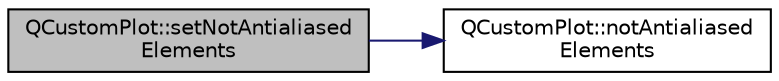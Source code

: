 digraph "QCustomPlot::setNotAntialiasedElements"
{
 // LATEX_PDF_SIZE
  edge [fontname="Helvetica",fontsize="10",labelfontname="Helvetica",labelfontsize="10"];
  node [fontname="Helvetica",fontsize="10",shape=record];
  rankdir="LR";
  Node1 [label="QCustomPlot::setNotAntialiased\lElements",height=0.2,width=0.4,color="black", fillcolor="grey75", style="filled", fontcolor="black",tooltip=" "];
  Node1 -> Node2 [color="midnightblue",fontsize="10",style="solid",fontname="Helvetica"];
  Node2 [label="QCustomPlot::notAntialiased\lElements",height=0.2,width=0.4,color="black", fillcolor="white", style="filled",URL="$classQCustomPlot.html#a75571bc5b2167e83def132fc993091b3",tooltip=" "];
}
